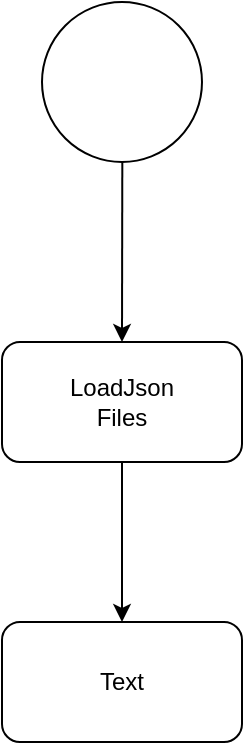 <mxfile>
    <diagram id="Vo9CrQ9KByAiXI1mirZm" name="Page-1">
        <mxGraphModel dx="512" dy="645" grid="1" gridSize="10" guides="1" tooltips="1" connect="1" arrows="1" fold="1" page="1" pageScale="1" pageWidth="827" pageHeight="1169" math="0" shadow="0">
            <root>
                <mxCell id="0"/>
                <mxCell id="1" parent="0"/>
                <mxCell id="4" value="" style="edgeStyle=none;html=1;" parent="1" source="2" target="3" edge="1">
                    <mxGeometry relative="1" as="geometry"/>
                </mxCell>
                <mxCell id="2" value="" style="ellipse;whiteSpace=wrap;html=1;" parent="1" vertex="1">
                    <mxGeometry x="374" y="40" width="80" height="80" as="geometry"/>
                </mxCell>
                <mxCell id="7" value="" style="edgeStyle=none;html=1;" edge="1" parent="1" source="3" target="6">
                    <mxGeometry relative="1" as="geometry"/>
                </mxCell>
                <mxCell id="3" value="" style="rounded=1;whiteSpace=wrap;html=1;" parent="1" vertex="1">
                    <mxGeometry x="354" y="210" width="120" height="60" as="geometry"/>
                </mxCell>
                <mxCell id="5" value="LoadJson&lt;br&gt;Files" style="text;html=1;strokeColor=none;fillColor=none;align=center;verticalAlign=middle;whiteSpace=wrap;rounded=0;" vertex="1" parent="1">
                    <mxGeometry x="384" y="225" width="60" height="30" as="geometry"/>
                </mxCell>
                <mxCell id="6" value="" style="whiteSpace=wrap;html=1;rounded=1;" vertex="1" parent="1">
                    <mxGeometry x="354" y="350" width="120" height="60" as="geometry"/>
                </mxCell>
                <mxCell id="8" value="Text" style="text;html=1;strokeColor=none;fillColor=none;align=center;verticalAlign=middle;whiteSpace=wrap;rounded=0;" vertex="1" parent="1">
                    <mxGeometry x="384" y="365" width="60" height="30" as="geometry"/>
                </mxCell>
            </root>
        </mxGraphModel>
    </diagram>
</mxfile>
